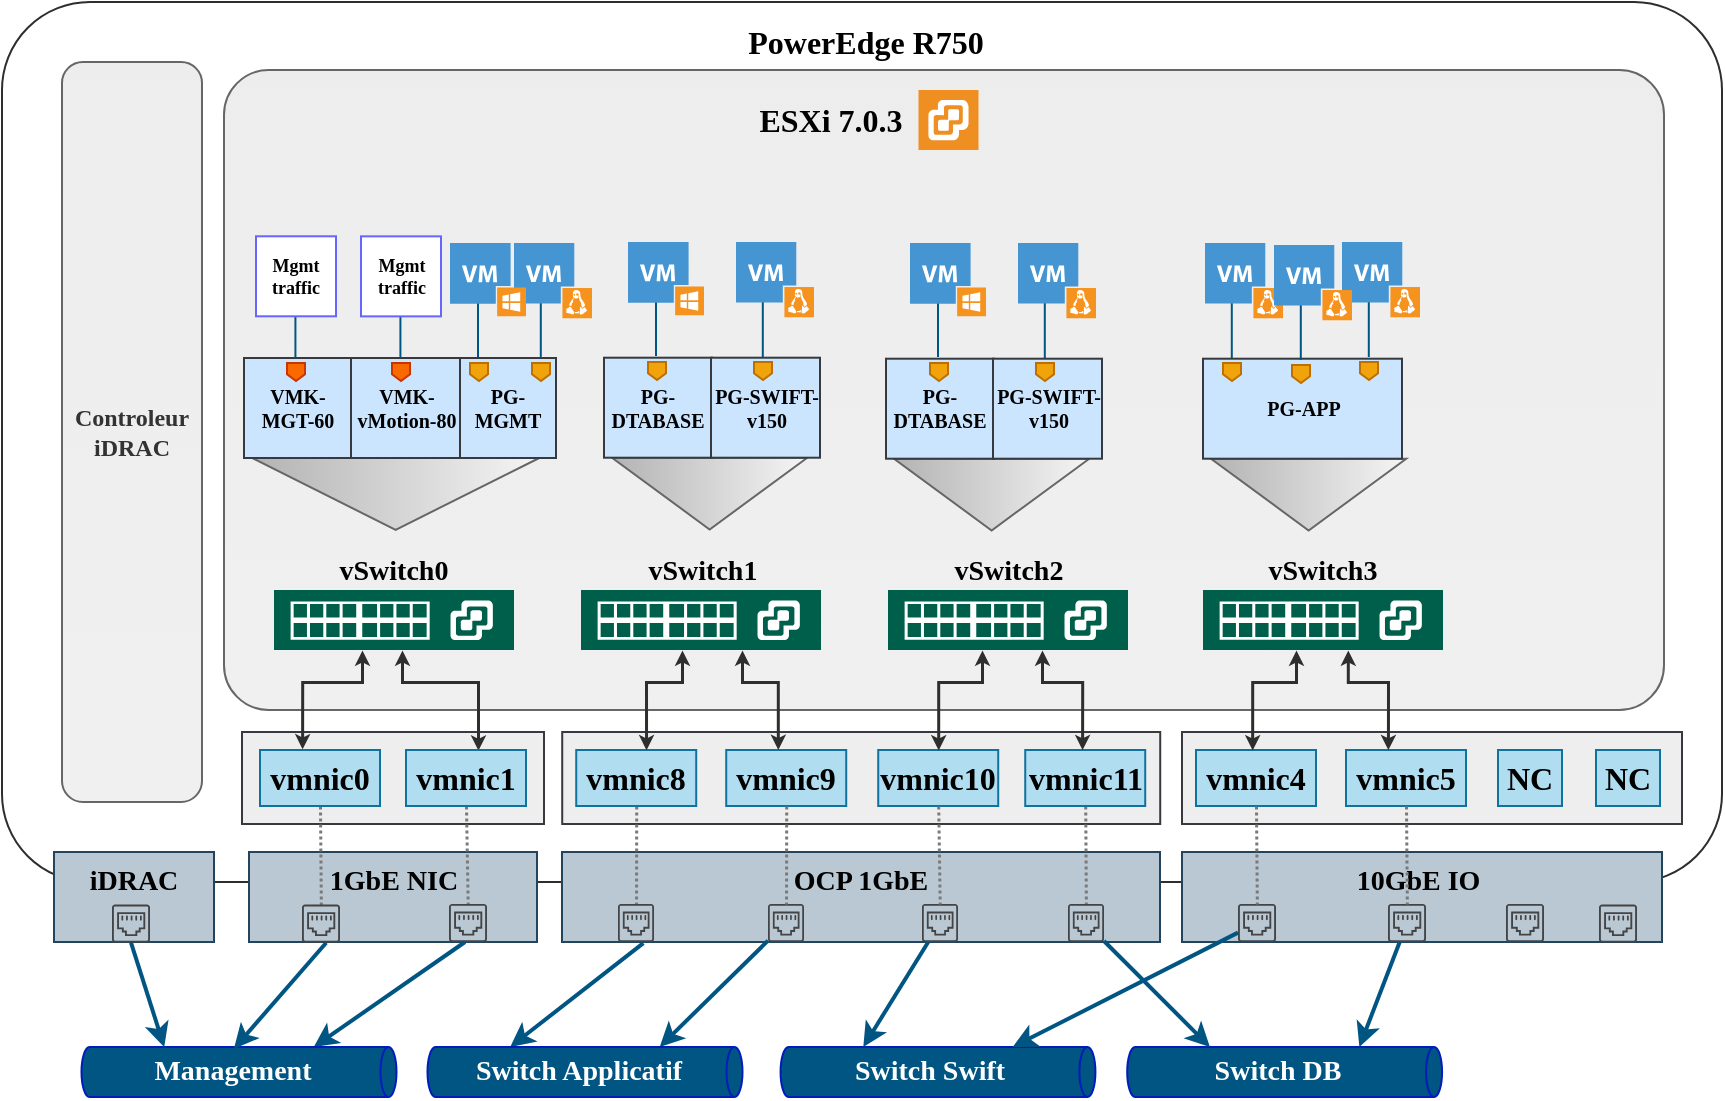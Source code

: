 <mxfile version="18.0.6" type="github">
  <diagram id="ew4m9v6qx_1ohYhq3KpA" name="Page-1">
    <mxGraphModel dx="-1390" dy="161" grid="1" gridSize="10" guides="1" tooltips="1" connect="1" arrows="1" fold="1" page="1" pageScale="1" pageWidth="850" pageHeight="1100" background="none" math="0" shadow="0">
      <root>
        <mxCell id="0" />
        <mxCell id="1" parent="0" />
        <mxCell id="ZHw6MqZWRkAgVdwVHh3N-40" value="" style="rounded=1;whiteSpace=wrap;html=1;strokeColor=#2E2E2E;arcSize=10;" parent="1" vertex="1">
          <mxGeometry x="2060" y="220" width="860" height="440" as="geometry" />
        </mxCell>
        <mxCell id="ZHw6MqZWRkAgVdwVHh3N-41" value="" style="rounded=1;whiteSpace=wrap;html=1;fontStyle=1;fillColor=#EDEDED;strokeColor=#666666;fontColor=#333333;gradientColor=#F0F0F0;arcSize=7;" parent="1" vertex="1">
          <mxGeometry x="2171" y="254" width="720" height="320" as="geometry" />
        </mxCell>
        <mxCell id="ZHw6MqZWRkAgVdwVHh3N-42" value="" style="rounded=0;whiteSpace=wrap;html=1;fillColor=#eeeeee;strokeColor=#36393d;" parent="1" vertex="1">
          <mxGeometry x="2340.11" y="585" width="299" height="46" as="geometry" />
        </mxCell>
        <mxCell id="ZHw6MqZWRkAgVdwVHh3N-44" value="vmnic10" style="rounded=0;whiteSpace=wrap;html=1;fontFamily=Times New Roman;fontSize=16;fontStyle=1;fillColor=#b1ddf0;strokeColor=#10739e;" parent="1" vertex="1">
          <mxGeometry x="2498.11" y="594" width="60" height="28" as="geometry" />
        </mxCell>
        <mxCell id="ZHw6MqZWRkAgVdwVHh3N-45" value="vmnic9" style="rounded=0;whiteSpace=wrap;html=1;fontFamily=Times New Roman;fontSize=16;fontStyle=1;fillColor=#b1ddf0;strokeColor=#10739e;" parent="1" vertex="1">
          <mxGeometry x="2422.11" y="594" width="60" height="28" as="geometry" />
        </mxCell>
        <mxCell id="ZHw6MqZWRkAgVdwVHh3N-46" value="&lt;font size=&quot;1&quot; face=&quot;Times New Roman&quot;&gt;&lt;b style=&quot;font-size: 14px;&quot;&gt;OCP 1GbE&lt;/b&gt;&lt;/font&gt;" style="rounded=0;whiteSpace=wrap;html=1;fillColor=#bac8d3;strokeColor=#23445d;verticalAlign=top;horizontal=1;" parent="1" vertex="1">
          <mxGeometry x="2340" y="645" width="299" height="45" as="geometry" />
        </mxCell>
        <mxCell id="ZHw6MqZWRkAgVdwVHh3N-47" value="&lt;font face=&quot;Times New Roman&quot; style=&quot;font-size: 14px&quot;&gt;&lt;b&gt;Switch DB&lt;/b&gt;&lt;/font&gt;" style="shape=cylinder3;whiteSpace=wrap;html=1;boundedLbl=1;backgroundOutline=1;size=4;rotation=90;horizontal=0;fillColor=#005582;strokeColor=#001DBC;fontColor=#ffffff;" parent="1" vertex="1">
          <mxGeometry x="2688.82" y="676.27" width="25" height="157.43" as="geometry" />
        </mxCell>
        <mxCell id="ZHw6MqZWRkAgVdwVHh3N-49" value="&lt;b&gt;&lt;font face=&quot;Garamond&quot;&gt;PowerEdge R750&lt;/font&gt;&lt;/b&gt;" style="text;html=1;strokeColor=none;fillColor=none;align=center;verticalAlign=middle;whiteSpace=wrap;rounded=0;fontFamily=Times New Roman;fontSize=16;" parent="1" vertex="1">
          <mxGeometry x="2405" y="230" width="173.5" height="20" as="geometry" />
        </mxCell>
        <mxCell id="ZHw6MqZWRkAgVdwVHh3N-50" value="" style="sketch=0;pointerEvents=1;shadow=0;dashed=0;html=1;strokeColor=none;fillColor=#005F4B;labelPosition=center;verticalLabelPosition=bottom;verticalAlign=top;align=center;outlineConnect=0;shape=mxgraph.veeam2.vmware_vswitch;fontFamily=Times New Roman;fontSize=16;aspect=fixed;" parent="1" vertex="1">
          <mxGeometry x="2196" y="514" width="120" height="30" as="geometry" />
        </mxCell>
        <mxCell id="ZHw6MqZWRkAgVdwVHh3N-51" value="" style="triangle;whiteSpace=wrap;html=1;fontFamily=Times New Roman;fontSize=16;fillColor=#f5f5f5;rotation=90;strokeColor=#666666;gradientColor=#b3b3b3;aspect=fixed;" parent="1" vertex="1">
          <mxGeometry x="2238.87" y="394.14" width="35.91" height="143.63" as="geometry" />
        </mxCell>
        <mxCell id="ZHw6MqZWRkAgVdwVHh3N-53" value="&lt;font style=&quot;font-size: 10px;&quot;&gt;VMK-MGT-60&lt;/font&gt;" style="rounded=0;whiteSpace=wrap;html=1;fontFamily=Times New Roman;fontSize=10;fillColor=#cce5ff;strokeColor=#36393d;fontStyle=1" parent="1" vertex="1">
          <mxGeometry x="2181" y="398" width="54" height="50" as="geometry" />
        </mxCell>
        <mxCell id="ZHw6MqZWRkAgVdwVHh3N-55" value="PG-MGMT" style="rounded=0;whiteSpace=wrap;html=1;fontFamily=Times New Roman;fontSize=10;fillColor=#cce5ff;strokeColor=#36393d;fontStyle=1" parent="1" vertex="1">
          <mxGeometry x="2289" y="398" width="48" height="50" as="geometry" />
        </mxCell>
        <mxCell id="ZHw6MqZWRkAgVdwVHh3N-90" value="" style="rounded=0;whiteSpace=wrap;html=1;fillColor=#eeeeee;strokeColor=#36393d;" parent="1" vertex="1">
          <mxGeometry x="2180" y="585" width="151" height="46" as="geometry" />
        </mxCell>
        <mxCell id="ZHw6MqZWRkAgVdwVHh3N-91" value="" style="sketch=0;pointerEvents=1;shadow=0;dashed=0;html=1;strokeColor=none;fillColor=#005F4B;labelPosition=center;verticalLabelPosition=bottom;verticalAlign=top;align=center;outlineConnect=0;shape=mxgraph.veeam2.vmware_vswitch;fontFamily=Times New Roman;fontSize=16;aspect=fixed;" parent="1" vertex="1">
          <mxGeometry x="2349.5" y="514" width="120" height="30" as="geometry" />
        </mxCell>
        <mxCell id="ZHw6MqZWRkAgVdwVHh3N-92" value="" style="sketch=0;pointerEvents=1;shadow=0;dashed=0;html=1;strokeColor=none;fillColor=#005F4B;labelPosition=center;verticalLabelPosition=bottom;verticalAlign=top;align=center;outlineConnect=0;shape=mxgraph.veeam2.vmware_vswitch;fontFamily=Times New Roman;fontSize=16;aspect=fixed;" parent="1" vertex="1">
          <mxGeometry x="2503" y="514" width="120" height="30" as="geometry" />
        </mxCell>
        <mxCell id="ZHw6MqZWRkAgVdwVHh3N-93" value="" style="sketch=0;pointerEvents=1;shadow=0;dashed=0;html=1;strokeColor=none;fillColor=#005F4B;labelPosition=center;verticalLabelPosition=bottom;verticalAlign=top;align=center;outlineConnect=0;shape=mxgraph.veeam2.vmware_vswitch;fontFamily=Times New Roman;fontSize=16;aspect=fixed;" parent="1" vertex="1">
          <mxGeometry x="2660.5" y="514" width="120" height="30" as="geometry" />
        </mxCell>
        <mxCell id="ZHw6MqZWRkAgVdwVHh3N-94" value="&lt;font size=&quot;1&quot; face=&quot;Times New Roman&quot;&gt;&lt;b style=&quot;font-size: 14px;&quot;&gt;1GbE NIC&lt;/b&gt;&lt;/font&gt;" style="rounded=0;whiteSpace=wrap;html=1;fillColor=#bac8d3;strokeColor=#23445d;verticalAlign=top;" parent="1" vertex="1">
          <mxGeometry x="2183.5" y="645" width="144" height="45" as="geometry" />
        </mxCell>
        <mxCell id="8acz1iLHdzNWMhTHphpc-3" style="edgeStyle=none;rounded=0;orthogonalLoop=1;jettySize=auto;html=1;exitX=0.5;exitY=1;exitDx=0;exitDy=0;endArrow=none;endFill=0;strokeColor=#7A7A7A;strokeWidth=1.5;dashed=1;dashPattern=1 1;" parent="1" source="ZHw6MqZWRkAgVdwVHh3N-95" target="ZHw6MqZWRkAgVdwVHh3N-128" edge="1">
          <mxGeometry relative="1" as="geometry" />
        </mxCell>
        <mxCell id="ZHw6MqZWRkAgVdwVHh3N-95" value="vmnic8" style="rounded=0;whiteSpace=wrap;html=1;fontFamily=Times New Roman;fontSize=16;fontStyle=1;fillColor=#b1ddf0;strokeColor=#10739e;" parent="1" vertex="1">
          <mxGeometry x="2347.11" y="594" width="60" height="28" as="geometry" />
        </mxCell>
        <mxCell id="8acz1iLHdzNWMhTHphpc-5" style="edgeStyle=none;rounded=0;orthogonalLoop=1;jettySize=auto;html=1;exitX=0.5;exitY=1;exitDx=0;exitDy=0;endArrow=none;endFill=0;strokeColor=#7A7A7A;strokeWidth=1.5;dashed=1;dashPattern=1 1;" parent="1" source="ZHw6MqZWRkAgVdwVHh3N-96" target="ZHw6MqZWRkAgVdwVHh3N-129" edge="1">
          <mxGeometry relative="1" as="geometry" />
        </mxCell>
        <mxCell id="ZHw6MqZWRkAgVdwVHh3N-96" value="vmnic11" style="rounded=0;whiteSpace=wrap;html=1;fontFamily=Times New Roman;fontSize=16;fontStyle=1;fillColor=#b1ddf0;strokeColor=#10739e;" parent="1" vertex="1">
          <mxGeometry x="2571.61" y="594" width="60" height="28" as="geometry" />
        </mxCell>
        <mxCell id="ZHw6MqZWRkAgVdwVHh3N-97" style="rounded=0;orthogonalLoop=1;jettySize=auto;html=1;fontFamily=Times New Roman;fontSize=9;strokeColor=#2E2E2E;strokeWidth=1.5;startArrow=classic;startFill=1;endSize=3;startSize=3;edgeStyle=orthogonalEdgeStyle;elbow=vertical;exitX=0.351;exitY=-0.021;exitDx=0;exitDy=0;exitPerimeter=0;" parent="1" source="ZHw6MqZWRkAgVdwVHh3N-98" target="ZHw6MqZWRkAgVdwVHh3N-50" edge="1">
          <mxGeometry relative="1" as="geometry">
            <Array as="points">
              <mxPoint x="2210" y="560" />
              <mxPoint x="2240" y="560" />
            </Array>
          </mxGeometry>
        </mxCell>
        <mxCell id="8acz1iLHdzNWMhTHphpc-1" style="rounded=0;orthogonalLoop=1;jettySize=auto;html=1;exitX=0.5;exitY=1;exitDx=0;exitDy=0;endArrow=none;endFill=0;strokeColor=#7A7A7A;strokeWidth=1.5;dashed=1;dashPattern=1 1;" parent="1" source="ZHw6MqZWRkAgVdwVHh3N-98" target="ZHw6MqZWRkAgVdwVHh3N-126" edge="1">
          <mxGeometry relative="1" as="geometry" />
        </mxCell>
        <mxCell id="ZHw6MqZWRkAgVdwVHh3N-98" value="vmnic0" style="rounded=0;whiteSpace=wrap;html=1;fontFamily=Times New Roman;fontSize=16;fontStyle=1;fillColor=#b1ddf0;strokeColor=#10739e;" parent="1" vertex="1">
          <mxGeometry x="2189" y="594" width="60" height="28" as="geometry" />
        </mxCell>
        <mxCell id="ZHw6MqZWRkAgVdwVHh3N-99" style="edgeStyle=orthogonalEdgeStyle;rounded=0;orthogonalLoop=1;jettySize=auto;html=1;fontFamily=Times New Roman;fontSize=9;strokeColor=#2E2E2E;strokeWidth=1.5;startArrow=classic;startFill=1;startSize=3;endSize=3;exitX=0.6;exitY=0.002;exitDx=0;exitDy=0;exitPerimeter=0;" parent="1" source="ZHw6MqZWRkAgVdwVHh3N-100" target="ZHw6MqZWRkAgVdwVHh3N-50" edge="1">
          <mxGeometry relative="1" as="geometry">
            <mxPoint x="2351" y="594" as="sourcePoint" />
            <mxPoint x="2370" y="550" as="targetPoint" />
            <Array as="points">
              <mxPoint x="2298" y="560" />
              <mxPoint x="2260" y="560" />
            </Array>
          </mxGeometry>
        </mxCell>
        <mxCell id="8acz1iLHdzNWMhTHphpc-2" style="edgeStyle=none;rounded=0;orthogonalLoop=1;jettySize=auto;html=1;exitX=0.5;exitY=1;exitDx=0;exitDy=0;endArrow=none;endFill=0;strokeColor=#7A7A7A;dashed=1;dashPattern=1 1;strokeWidth=1.5;" parent="1" source="ZHw6MqZWRkAgVdwVHh3N-100" target="ZHw6MqZWRkAgVdwVHh3N-127" edge="1">
          <mxGeometry relative="1" as="geometry" />
        </mxCell>
        <mxCell id="ZHw6MqZWRkAgVdwVHh3N-100" value="vmnic1" style="rounded=0;whiteSpace=wrap;html=1;fontFamily=Times New Roman;fontSize=16;fontStyle=1;fillColor=#b1ddf0;strokeColor=#10739e;" parent="1" vertex="1">
          <mxGeometry x="2262" y="594" width="60" height="28" as="geometry" />
        </mxCell>
        <mxCell id="ZHw6MqZWRkAgVdwVHh3N-104" value="" style="endArrow=classic;html=1;exitX=0.75;exitY=1;exitDx=0;exitDy=0;strokeColor=#005582;strokeWidth=2;entryX=0;entryY=0;entryDx=0;entryDy=41.375;entryPerimeter=0;" parent="1" source="ZHw6MqZWRkAgVdwVHh3N-94" target="ZHw6MqZWRkAgVdwVHh3N-118" edge="1">
          <mxGeometry width="50" height="50" relative="1" as="geometry">
            <mxPoint x="2254" y="673" as="sourcePoint" />
            <mxPoint x="2300" y="700" as="targetPoint" />
          </mxGeometry>
        </mxCell>
        <mxCell id="ZHw6MqZWRkAgVdwVHh3N-105" value="" style="endArrow=classic;html=1;strokeColor=#005582;strokeWidth=2;entryX=0;entryY=0;entryDx=0;entryDy=41.375;entryPerimeter=0;" parent="1" source="ZHw6MqZWRkAgVdwVHh3N-131" target="ZHw6MqZWRkAgVdwVHh3N-121" edge="1">
          <mxGeometry width="50" height="50" relative="1" as="geometry">
            <mxPoint x="2488.6" y="685.99" as="sourcePoint" />
            <mxPoint x="2560" y="710" as="targetPoint" />
          </mxGeometry>
        </mxCell>
        <mxCell id="ZHw6MqZWRkAgVdwVHh3N-106" value="&lt;font size=&quot;1&quot; face=&quot;Times New Roman&quot;&gt;&lt;b style=&quot;font-size: 14px;&quot;&gt;vSwitch0&lt;/b&gt;&lt;/font&gt;" style="text;html=1;strokeColor=none;fillColor=none;align=center;verticalAlign=middle;whiteSpace=wrap;rounded=0;fontSize=17;" parent="1" vertex="1">
          <mxGeometry x="2226" y="489" width="60" height="30" as="geometry" />
        </mxCell>
        <mxCell id="ZHw6MqZWRkAgVdwVHh3N-107" value="&lt;font size=&quot;1&quot; face=&quot;Times New Roman&quot;&gt;&lt;b style=&quot;font-size: 14px;&quot;&gt;vSwitch1&lt;/b&gt;&lt;/font&gt;" style="text;html=1;strokeColor=none;fillColor=none;align=center;verticalAlign=middle;whiteSpace=wrap;rounded=0;fontSize=17;" parent="1" vertex="1">
          <mxGeometry x="2368" y="489" width="85" height="30" as="geometry" />
        </mxCell>
        <mxCell id="ZHw6MqZWRkAgVdwVHh3N-108" value="&lt;font size=&quot;1&quot; face=&quot;Times New Roman&quot;&gt;&lt;b style=&quot;font-size: 14px;&quot;&gt;vSwitch2&lt;/b&gt;&lt;/font&gt;" style="text;html=1;strokeColor=none;fillColor=none;align=center;verticalAlign=middle;whiteSpace=wrap;rounded=0;fontSize=17;" parent="1" vertex="1">
          <mxGeometry x="2520.5" y="489" width="85" height="30" as="geometry" />
        </mxCell>
        <mxCell id="ZHw6MqZWRkAgVdwVHh3N-109" value="&lt;font size=&quot;1&quot; face=&quot;Times New Roman&quot;&gt;&lt;b style=&quot;font-size: 14px;&quot;&gt;vSwitch3&lt;/b&gt;&lt;/font&gt;" style="text;html=1;strokeColor=none;fillColor=none;align=center;verticalAlign=middle;whiteSpace=wrap;rounded=0;fontSize=17;" parent="1" vertex="1">
          <mxGeometry x="2678" y="489" width="85" height="30" as="geometry" />
        </mxCell>
        <mxCell id="ZHw6MqZWRkAgVdwVHh3N-113" value="" style="group" parent="1" vertex="1" connectable="0">
          <mxGeometry x="2418.25" y="264" width="130" height="30" as="geometry" />
        </mxCell>
        <mxCell id="ZHw6MqZWRkAgVdwVHh3N-114" value="&lt;b&gt;&lt;font face=&quot;Garamond&quot;&gt;ESXi 7.0.3&lt;/font&gt;&lt;/b&gt;" style="text;html=1;strokeColor=none;fillColor=none;align=center;verticalAlign=middle;whiteSpace=wrap;rounded=0;fontFamily=Times New Roman;fontSize=16;" parent="ZHw6MqZWRkAgVdwVHh3N-113" vertex="1">
          <mxGeometry y="5" width="112.5" height="20" as="geometry" />
        </mxCell>
        <mxCell id="ZHw6MqZWRkAgVdwVHh3N-115" value="" style="shadow=0;dashed=0;html=1;strokeColor=none;fillColor=#EF8F21;labelPosition=center;verticalLabelPosition=bottom;verticalAlign=top;align=center;outlineConnect=0;shape=mxgraph.veeam.vsphere;fontFamily=Times New Roman;fontSize=16;" parent="ZHw6MqZWRkAgVdwVHh3N-113" vertex="1">
          <mxGeometry x="100" width="30" height="30" as="geometry" />
        </mxCell>
        <mxCell id="ZHw6MqZWRkAgVdwVHh3N-116" value="&lt;font face=&quot;Times New Roman&quot;&gt;Controleur iDRAC&lt;/font&gt;" style="rounded=1;whiteSpace=wrap;html=1;fontStyle=1;fillColor=#EDEDED;strokeColor=#666666;fontColor=#333333;gradientColor=#F0F0F0;" parent="1" vertex="1">
          <mxGeometry x="2090" y="250" width="70" height="370" as="geometry" />
        </mxCell>
        <mxCell id="ZHw6MqZWRkAgVdwVHh3N-117" value="&lt;font size=&quot;1&quot; face=&quot;Times New Roman&quot;&gt;&lt;b style=&quot;font-size: 14px;&quot;&gt;iDRAC&lt;/b&gt;&lt;/font&gt;" style="rounded=0;whiteSpace=wrap;html=1;fillColor=#bac8d3;strokeColor=#23445d;verticalAlign=top;" parent="1" vertex="1">
          <mxGeometry x="2086" y="645" width="80" height="45" as="geometry" />
        </mxCell>
        <mxCell id="ZHw6MqZWRkAgVdwVHh3N-118" value="&lt;font face=&quot;Times New Roman&quot; style=&quot;font-size: 14px&quot;&gt;&lt;b&gt;Management&lt;/b&gt;&lt;/font&gt;" style="shape=cylinder3;whiteSpace=wrap;html=1;boundedLbl=1;backgroundOutline=1;size=4;rotation=90;horizontal=0;fillColor=#005582;strokeColor=#001DBC;fontColor=#ffffff;" parent="1" vertex="1">
          <mxGeometry x="2166" y="676.27" width="25" height="157.5" as="geometry" />
        </mxCell>
        <mxCell id="ZHw6MqZWRkAgVdwVHh3N-119" value="&lt;font face=&quot;Times New Roman&quot; style=&quot;font-size: 14px&quot;&gt;&lt;b&gt;Switch Swift&lt;br&gt;&lt;/b&gt;&lt;/font&gt;" style="shape=cylinder3;whiteSpace=wrap;html=1;boundedLbl=1;backgroundOutline=1;size=4;rotation=90;horizontal=0;fillColor=#005582;strokeColor=#001DBC;fontColor=#ffffff;" parent="1" vertex="1">
          <mxGeometry x="2515.5" y="676.27" width="25" height="157.43" as="geometry" />
        </mxCell>
        <mxCell id="ZHw6MqZWRkAgVdwVHh3N-120" value="" style="endArrow=classic;html=1;exitX=0.136;exitY=1.013;exitDx=0;exitDy=0;strokeColor=#005582;strokeWidth=2;exitPerimeter=0;entryX=0;entryY=0;entryDx=0;entryDy=116.125;entryPerimeter=0;" parent="1" source="ZHw6MqZWRkAgVdwVHh3N-46" target="ZHw6MqZWRkAgVdwVHh3N-121" edge="1">
          <mxGeometry width="50" height="50" relative="1" as="geometry">
            <mxPoint x="2483.82" y="675.0" as="sourcePoint" />
            <mxPoint x="2482.677" y="713.845" as="targetPoint" />
          </mxGeometry>
        </mxCell>
        <mxCell id="ZHw6MqZWRkAgVdwVHh3N-121" value="&lt;font face=&quot;Times New Roman&quot; style=&quot;font-size: 14px&quot;&gt;&lt;b&gt;Switch Applicatif&lt;br&gt;&lt;/b&gt;&lt;/font&gt;" style="shape=cylinder3;whiteSpace=wrap;html=1;boundedLbl=1;backgroundOutline=1;size=4;rotation=90;horizontal=0;fillColor=#005582;strokeColor=#001DBC;fontColor=#ffffff;" parent="1" vertex="1">
          <mxGeometry x="2339" y="676.2" width="25" height="157.5" as="geometry" />
        </mxCell>
        <mxCell id="ZHw6MqZWRkAgVdwVHh3N-122" value="" style="endArrow=classic;html=1;exitX=0.268;exitY=1.008;exitDx=0;exitDy=0;strokeColor=#005582;strokeWidth=2;entryX=0.033;entryY=0.516;entryDx=0;entryDy=0;entryPerimeter=0;exitPerimeter=0;" parent="1" source="ZHw6MqZWRkAgVdwVHh3N-94" target="ZHw6MqZWRkAgVdwVHh3N-118" edge="1">
          <mxGeometry width="50" height="50" relative="1" as="geometry">
            <mxPoint x="2262" y="685" as="sourcePoint" />
            <mxPoint x="2266.5" y="723.45" as="targetPoint" />
          </mxGeometry>
        </mxCell>
        <mxCell id="ZHw6MqZWRkAgVdwVHh3N-123" value="" style="endArrow=classic;html=1;exitX=0.5;exitY=1;exitDx=0;exitDy=0;strokeColor=#005582;strokeWidth=2;entryX=0;entryY=0;entryDx=0;entryDy=116.125;entryPerimeter=0;startArrow=none;" parent="1" source="ZHw6MqZWRkAgVdwVHh3N-125" target="ZHw6MqZWRkAgVdwVHh3N-118" edge="1">
          <mxGeometry width="50" height="50" relative="1" as="geometry">
            <mxPoint x="2256.7" y="685.24" as="sourcePoint" />
            <mxPoint x="2182.722" y="723.72" as="targetPoint" />
          </mxGeometry>
        </mxCell>
        <mxCell id="ZHw6MqZWRkAgVdwVHh3N-124" value="" style="endArrow=classic;html=1;strokeColor=#005582;strokeWidth=2;entryX=0;entryY=0;entryDx=0;entryDy=116.073;entryPerimeter=0;" parent="1" source="ZHw6MqZWRkAgVdwVHh3N-130" target="ZHw6MqZWRkAgVdwVHh3N-119" edge="1">
          <mxGeometry width="50" height="50" relative="1" as="geometry">
            <mxPoint x="2581.6" y="685.75" as="sourcePoint" />
            <mxPoint x="2575.358" y="723.485" as="targetPoint" />
          </mxGeometry>
        </mxCell>
        <mxCell id="ZHw6MqZWRkAgVdwVHh3N-125" value="" style="sketch=0;pointerEvents=1;shadow=0;dashed=0;html=1;strokeColor=none;fillColor=#434445;aspect=fixed;labelPosition=center;verticalLabelPosition=bottom;verticalAlign=top;align=center;outlineConnect=0;shape=mxgraph.vvd.ethernet_port;fontFamily=Times New Roman;fontSize=14;strokeWidth=4;" parent="1" vertex="1">
          <mxGeometry x="2115" y="671.27" width="19" height="19" as="geometry" />
        </mxCell>
        <mxCell id="ZHw6MqZWRkAgVdwVHh3N-126" value="" style="sketch=0;pointerEvents=1;shadow=0;dashed=0;html=1;strokeColor=none;fillColor=#434445;aspect=fixed;labelPosition=center;verticalLabelPosition=bottom;verticalAlign=top;align=center;outlineConnect=0;shape=mxgraph.vvd.ethernet_port;fontFamily=Times New Roman;fontSize=14;strokeWidth=4;" parent="1" vertex="1">
          <mxGeometry x="2210" y="671.27" width="19" height="19" as="geometry" />
        </mxCell>
        <mxCell id="ZHw6MqZWRkAgVdwVHh3N-127" value="" style="sketch=0;pointerEvents=1;shadow=0;dashed=0;html=1;strokeColor=none;fillColor=#434445;aspect=fixed;labelPosition=center;verticalLabelPosition=bottom;verticalAlign=top;align=center;outlineConnect=0;shape=mxgraph.vvd.ethernet_port;fontFamily=Times New Roman;fontSize=14;strokeWidth=4;" parent="1" vertex="1">
          <mxGeometry x="2283.5" y="671" width="19" height="19" as="geometry" />
        </mxCell>
        <mxCell id="ZHw6MqZWRkAgVdwVHh3N-128" value="" style="sketch=0;pointerEvents=1;shadow=0;dashed=0;html=1;strokeColor=none;fillColor=#434445;aspect=fixed;labelPosition=center;verticalLabelPosition=bottom;verticalAlign=top;align=center;outlineConnect=0;shape=mxgraph.vvd.ethernet_port;fontFamily=Times New Roman;fontSize=14;strokeWidth=4;" parent="1" vertex="1">
          <mxGeometry x="2368" y="671" width="18" height="19" as="geometry" />
        </mxCell>
        <mxCell id="ZHw6MqZWRkAgVdwVHh3N-129" value="" style="sketch=0;pointerEvents=1;shadow=0;dashed=0;html=1;strokeColor=none;fillColor=#434445;aspect=fixed;labelPosition=center;verticalLabelPosition=bottom;verticalAlign=top;align=center;outlineConnect=0;shape=mxgraph.vvd.ethernet_port;fontFamily=Times New Roman;fontSize=14;strokeWidth=4;" parent="1" vertex="1">
          <mxGeometry x="2593" y="671" width="18" height="19" as="geometry" />
        </mxCell>
        <mxCell id="ZHw6MqZWRkAgVdwVHh3N-130" value="" style="sketch=0;pointerEvents=1;shadow=0;dashed=0;html=1;strokeColor=none;fillColor=#434445;aspect=fixed;labelPosition=center;verticalLabelPosition=bottom;verticalAlign=top;align=center;outlineConnect=0;shape=mxgraph.vvd.ethernet_port;fontFamily=Times New Roman;fontSize=14;strokeWidth=4;" parent="1" vertex="1">
          <mxGeometry x="2520" y="671" width="18" height="19" as="geometry" />
        </mxCell>
        <mxCell id="ZHw6MqZWRkAgVdwVHh3N-131" value="" style="sketch=0;pointerEvents=1;shadow=0;dashed=0;html=1;strokeColor=none;fillColor=#434445;aspect=fixed;labelPosition=center;verticalLabelPosition=bottom;verticalAlign=top;align=center;outlineConnect=0;shape=mxgraph.vvd.ethernet_port;fontFamily=Times New Roman;fontSize=14;strokeWidth=4;" parent="1" vertex="1">
          <mxGeometry x="2443" y="671" width="18" height="19" as="geometry" />
        </mxCell>
        <mxCell id="ZHw6MqZWRkAgVdwVHh3N-132" style="edgeStyle=orthogonalEdgeStyle;rounded=0;orthogonalLoop=1;jettySize=auto;html=1;fontFamily=Times New Roman;fontSize=9;strokeColor=#2E2E2E;strokeWidth=1.5;startArrow=classic;startFill=1;endSize=3;startSize=3;exitX=0.474;exitY=-0.007;exitDx=0;exitDy=0;exitPerimeter=0;" parent="1" edge="1" target="ZHw6MqZWRkAgVdwVHh3N-92" source="ZHw6MqZWRkAgVdwVHh3N-96">
          <mxGeometry relative="1" as="geometry">
            <mxPoint x="2648" y="544" as="targetPoint" />
            <mxPoint x="2635" y="594" as="sourcePoint" />
            <Array as="points">
              <mxPoint x="2600" y="560" />
              <mxPoint x="2580" y="560" />
            </Array>
          </mxGeometry>
        </mxCell>
        <mxCell id="8acz1iLHdzNWMhTHphpc-4" style="edgeStyle=none;rounded=0;orthogonalLoop=1;jettySize=auto;html=1;exitX=0.5;exitY=1;exitDx=0;exitDy=0;endArrow=none;endFill=0;strokeColor=#7A7A7A;dashed=1;dashPattern=1 1;strokeWidth=1.5;" parent="1" source="ZHw6MqZWRkAgVdwVHh3N-45" target="ZHw6MqZWRkAgVdwVHh3N-131" edge="1">
          <mxGeometry relative="1" as="geometry" />
        </mxCell>
        <mxCell id="8acz1iLHdzNWMhTHphpc-6" style="edgeStyle=none;rounded=0;orthogonalLoop=1;jettySize=auto;html=1;exitX=0.5;exitY=1;exitDx=0;exitDy=0;endArrow=none;endFill=0;strokeColor=#7A7A7A;strokeWidth=1.5;dashed=1;dashPattern=1 1;" parent="1" source="ZHw6MqZWRkAgVdwVHh3N-44" target="ZHw6MqZWRkAgVdwVHh3N-130" edge="1">
          <mxGeometry relative="1" as="geometry" />
        </mxCell>
        <mxCell id="8acz1iLHdzNWMhTHphpc-8" value="VMK-vMotion-80" style="rounded=0;whiteSpace=wrap;html=1;fontFamily=Times New Roman;fontSize=10;fillColor=#cce5ff;strokeColor=#36393d;fontStyle=1;" parent="1" vertex="1">
          <mxGeometry x="2234.5" y="398" width="54.5" height="50" as="geometry" />
        </mxCell>
        <mxCell id="3TWXdPcE_ohBK5gFGmsC-1" value="" style="rounded=0;whiteSpace=wrap;html=1;fillColor=#eeeeee;strokeColor=#36393d;" vertex="1" parent="1">
          <mxGeometry x="2650" y="585" width="250" height="46" as="geometry" />
        </mxCell>
        <mxCell id="3TWXdPcE_ohBK5gFGmsC-2" value="NC" style="rounded=0;whiteSpace=wrap;html=1;fontFamily=Times New Roman;fontSize=16;fontStyle=1;fillColor=#b1ddf0;strokeColor=#10739e;" vertex="1" parent="1">
          <mxGeometry x="2808" y="594" width="32" height="28" as="geometry" />
        </mxCell>
        <mxCell id="3TWXdPcE_ohBK5gFGmsC-3" value="vmnic5" style="rounded=0;whiteSpace=wrap;html=1;fontFamily=Times New Roman;fontSize=16;fontStyle=1;fillColor=#b1ddf0;strokeColor=#10739e;" vertex="1" parent="1">
          <mxGeometry x="2732" y="594" width="60" height="28" as="geometry" />
        </mxCell>
        <mxCell id="3TWXdPcE_ohBK5gFGmsC-4" value="vmnic4" style="rounded=0;whiteSpace=wrap;html=1;fontFamily=Times New Roman;fontSize=16;fontStyle=1;fillColor=#b1ddf0;strokeColor=#10739e;" vertex="1" parent="1">
          <mxGeometry x="2657" y="594" width="60" height="28" as="geometry" />
        </mxCell>
        <mxCell id="3TWXdPcE_ohBK5gFGmsC-6" value="NC" style="rounded=0;whiteSpace=wrap;html=1;fontFamily=Times New Roman;fontSize=16;fontStyle=1;fillColor=#b1ddf0;strokeColor=#10739e;" vertex="1" parent="1">
          <mxGeometry x="2857" y="594" width="32" height="28" as="geometry" />
        </mxCell>
        <mxCell id="3TWXdPcE_ohBK5gFGmsC-7" value="&lt;font face=&quot;Times New Roman&quot;&gt;&lt;span style=&quot;font-size: 14px;&quot;&gt;&lt;b&gt;10GbE IO&amp;nbsp;&lt;/b&gt;&lt;/span&gt;&lt;/font&gt;" style="rounded=0;whiteSpace=wrap;html=1;fillColor=#bac8d3;strokeColor=#23445d;verticalAlign=top;horizontal=1;" vertex="1" parent="1">
          <mxGeometry x="2650" y="645" width="240" height="45" as="geometry" />
        </mxCell>
        <mxCell id="3TWXdPcE_ohBK5gFGmsC-8" value="" style="sketch=0;pointerEvents=1;shadow=0;dashed=0;html=1;strokeColor=none;fillColor=#434445;aspect=fixed;labelPosition=center;verticalLabelPosition=bottom;verticalAlign=top;align=center;outlineConnect=0;shape=mxgraph.vvd.ethernet_port;fontFamily=Times New Roman;fontSize=14;strokeWidth=4;" vertex="1" parent="1">
          <mxGeometry x="2678" y="671" width="19" height="19" as="geometry" />
        </mxCell>
        <mxCell id="3TWXdPcE_ohBK5gFGmsC-9" value="" style="sketch=0;pointerEvents=1;shadow=0;dashed=0;html=1;strokeColor=none;fillColor=#434445;aspect=fixed;labelPosition=center;verticalLabelPosition=bottom;verticalAlign=top;align=center;outlineConnect=0;shape=mxgraph.vvd.ethernet_port;fontFamily=Times New Roman;fontSize=14;strokeWidth=4;" vertex="1" parent="1">
          <mxGeometry x="2858.5" y="671.27" width="19" height="19" as="geometry" />
        </mxCell>
        <mxCell id="3TWXdPcE_ohBK5gFGmsC-10" value="" style="sketch=0;pointerEvents=1;shadow=0;dashed=0;html=1;strokeColor=none;fillColor=#434445;aspect=fixed;labelPosition=center;verticalLabelPosition=bottom;verticalAlign=top;align=center;outlineConnect=0;shape=mxgraph.vvd.ethernet_port;fontFamily=Times New Roman;fontSize=14;strokeWidth=4;" vertex="1" parent="1">
          <mxGeometry x="2812" y="671" width="19" height="19" as="geometry" />
        </mxCell>
        <mxCell id="3TWXdPcE_ohBK5gFGmsC-11" value="" style="sketch=0;pointerEvents=1;shadow=0;dashed=0;html=1;strokeColor=none;fillColor=#434445;aspect=fixed;labelPosition=center;verticalLabelPosition=bottom;verticalAlign=top;align=center;outlineConnect=0;shape=mxgraph.vvd.ethernet_port;fontFamily=Times New Roman;fontSize=14;strokeWidth=4;" vertex="1" parent="1">
          <mxGeometry x="2753" y="671" width="19" height="19" as="geometry" />
        </mxCell>
        <mxCell id="3TWXdPcE_ohBK5gFGmsC-12" style="edgeStyle=orthogonalEdgeStyle;rounded=0;orthogonalLoop=1;jettySize=auto;html=1;fontFamily=Times New Roman;fontSize=9;strokeColor=#2E2E2E;strokeWidth=1.5;startArrow=classic;startFill=1;startSize=3;endSize=3;exitX=0.582;exitY=-0.003;exitDx=0;exitDy=0;exitPerimeter=0;" edge="1" parent="1" source="ZHw6MqZWRkAgVdwVHh3N-95" target="ZHw6MqZWRkAgVdwVHh3N-91">
          <mxGeometry relative="1" as="geometry">
            <mxPoint x="2382" y="593.996" as="sourcePoint" />
            <mxPoint x="2344" y="543.94" as="targetPoint" />
            <Array as="points">
              <mxPoint x="2382" y="560" />
              <mxPoint x="2400" y="560" />
            </Array>
          </mxGeometry>
        </mxCell>
        <mxCell id="3TWXdPcE_ohBK5gFGmsC-13" style="edgeStyle=orthogonalEdgeStyle;rounded=0;orthogonalLoop=1;jettySize=auto;html=1;fontFamily=Times New Roman;fontSize=9;strokeColor=#2E2E2E;strokeWidth=1.5;startArrow=classic;startFill=1;startSize=3;endSize=3;exitX=0.43;exitY=-0.011;exitDx=0;exitDy=0;exitPerimeter=0;" edge="1" parent="1" source="ZHw6MqZWRkAgVdwVHh3N-45" target="ZHw6MqZWRkAgVdwVHh3N-91">
          <mxGeometry relative="1" as="geometry">
            <mxPoint x="2448" y="593.996" as="sourcePoint" />
            <mxPoint x="2410" y="543.94" as="targetPoint" />
            <Array as="points">
              <mxPoint x="2448" y="560" />
              <mxPoint x="2430" y="560" />
            </Array>
          </mxGeometry>
        </mxCell>
        <mxCell id="3TWXdPcE_ohBK5gFGmsC-14" value="" style="endArrow=classic;html=1;strokeColor=#005582;strokeWidth=2;entryX=0;entryY=0;entryDx=0;entryDy=116.073;entryPerimeter=0;" edge="1" parent="1" source="ZHw6MqZWRkAgVdwVHh3N-129" target="ZHw6MqZWRkAgVdwVHh3N-47">
          <mxGeometry width="50" height="50" relative="1" as="geometry">
            <mxPoint x="2533.968" y="700.0" as="sourcePoint" />
            <mxPoint x="2500.642" y="752.485" as="targetPoint" />
          </mxGeometry>
        </mxCell>
        <mxCell id="3TWXdPcE_ohBK5gFGmsC-15" value="" style="endArrow=classic;html=1;strokeColor=#005582;strokeWidth=2;entryX=0;entryY=0;entryDx=0;entryDy=41.358;entryPerimeter=0;" edge="1" parent="1" source="3TWXdPcE_ohBK5gFGmsC-8" target="ZHw6MqZWRkAgVdwVHh3N-119">
          <mxGeometry width="50" height="50" relative="1" as="geometry">
            <mxPoint x="2622" y="699.651" as="sourcePoint" />
            <mxPoint x="2673.962" y="752.485" as="targetPoint" />
          </mxGeometry>
        </mxCell>
        <mxCell id="3TWXdPcE_ohBK5gFGmsC-16" value="" style="endArrow=classic;html=1;strokeColor=#005582;strokeWidth=2;entryX=0;entryY=0;entryDx=0;entryDy=41.358;entryPerimeter=0;" edge="1" parent="1" source="3TWXdPcE_ohBK5gFGmsC-11" target="ZHw6MqZWRkAgVdwVHh3N-47">
          <mxGeometry width="50" height="50" relative="1" as="geometry">
            <mxPoint x="2690" y="695.243" as="sourcePoint" />
            <mxPoint x="2575.358" y="752.485" as="targetPoint" />
          </mxGeometry>
        </mxCell>
        <mxCell id="3TWXdPcE_ohBK5gFGmsC-17" style="edgeStyle=none;rounded=0;orthogonalLoop=1;jettySize=auto;html=1;exitX=0.5;exitY=1;exitDx=0;exitDy=0;endArrow=none;endFill=0;strokeColor=#7A7A7A;strokeWidth=1.5;dashed=1;dashPattern=1 1;" edge="1" parent="1" source="3TWXdPcE_ohBK5gFGmsC-4" target="3TWXdPcE_ohBK5gFGmsC-8">
          <mxGeometry relative="1" as="geometry">
            <mxPoint x="2611.61" y="632" as="sourcePoint" />
            <mxPoint x="2612.774" y="681.0" as="targetPoint" />
          </mxGeometry>
        </mxCell>
        <mxCell id="3TWXdPcE_ohBK5gFGmsC-18" style="edgeStyle=none;rounded=0;orthogonalLoop=1;jettySize=auto;html=1;exitX=0.5;exitY=1;exitDx=0;exitDy=0;endArrow=none;endFill=0;strokeColor=#7A7A7A;strokeWidth=1.5;dashed=1;dashPattern=1 1;" edge="1" parent="1" target="3TWXdPcE_ohBK5gFGmsC-11">
          <mxGeometry relative="1" as="geometry">
            <mxPoint x="2762" y="622" as="sourcePoint" />
            <mxPoint x="2763.256" y="671.0" as="targetPoint" />
          </mxGeometry>
        </mxCell>
        <mxCell id="3TWXdPcE_ohBK5gFGmsC-19" style="edgeStyle=orthogonalEdgeStyle;rounded=0;orthogonalLoop=1;jettySize=auto;html=1;fontFamily=Times New Roman;fontSize=9;strokeColor=#2E2E2E;strokeWidth=1.5;startArrow=classic;startFill=1;endSize=3;startSize=3;" edge="1" parent="1" source="ZHw6MqZWRkAgVdwVHh3N-44" target="ZHw6MqZWRkAgVdwVHh3N-92">
          <mxGeometry relative="1" as="geometry">
            <mxPoint x="2658" y="554" as="targetPoint" />
            <mxPoint x="2645" y="604" as="sourcePoint" />
            <Array as="points">
              <mxPoint x="2528" y="560" />
              <mxPoint x="2550" y="560" />
            </Array>
          </mxGeometry>
        </mxCell>
        <mxCell id="3TWXdPcE_ohBK5gFGmsC-20" style="edgeStyle=orthogonalEdgeStyle;rounded=0;orthogonalLoop=1;jettySize=auto;html=1;fontFamily=Times New Roman;fontSize=9;strokeColor=#2E2E2E;strokeWidth=1.5;startArrow=classic;startFill=1;endSize=3;startSize=3;exitX=0.474;exitY=-0.007;exitDx=0;exitDy=0;exitPerimeter=0;" edge="1" parent="1">
          <mxGeometry relative="1" as="geometry">
            <mxPoint x="2732.91" y="544" as="targetPoint" />
            <mxPoint x="2752.96" y="593.804" as="sourcePoint" />
            <Array as="points">
              <mxPoint x="2752.91" y="560" />
              <mxPoint x="2732.91" y="560" />
            </Array>
          </mxGeometry>
        </mxCell>
        <mxCell id="3TWXdPcE_ohBK5gFGmsC-21" style="edgeStyle=orthogonalEdgeStyle;rounded=0;orthogonalLoop=1;jettySize=auto;html=1;fontFamily=Times New Roman;fontSize=9;strokeColor=#2E2E2E;strokeWidth=1.5;startArrow=classic;startFill=1;endSize=3;startSize=3;" edge="1" parent="1">
          <mxGeometry relative="1" as="geometry">
            <mxPoint x="2707" y="544" as="targetPoint" />
            <mxPoint x="2685.087" y="594" as="sourcePoint" />
            <Array as="points">
              <mxPoint x="2685" y="560" />
              <mxPoint x="2707" y="560" />
            </Array>
          </mxGeometry>
        </mxCell>
        <mxCell id="3TWXdPcE_ohBK5gFGmsC-25" value="" style="group" vertex="1" connectable="0" parent="1">
          <mxGeometry x="2187" y="337.15" width="40" height="72.32" as="geometry" />
        </mxCell>
        <mxCell id="3TWXdPcE_ohBK5gFGmsC-22" value="" style="shape=offPageConnector;whiteSpace=wrap;html=1;fontFamily=Times New Roman;fontSize=16;fillColor=#fa6800;aspect=fixed;strokeColor=#C73500;fontColor=#000000;" vertex="1" parent="3TWXdPcE_ohBK5gFGmsC-25">
          <mxGeometry x="15.5" y="63.32" width="9" height="9" as="geometry" />
        </mxCell>
        <mxCell id="3TWXdPcE_ohBK5gFGmsC-23" value="" style="endArrow=none;html=1;fontFamily=Times New Roman;fontSize=11;strokeColor=#005582;" edge="1" parent="3TWXdPcE_ohBK5gFGmsC-25">
          <mxGeometry width="50" height="50" relative="1" as="geometry">
            <mxPoint x="19.71" y="60.82" as="sourcePoint" />
            <mxPoint x="19.71" y="15.82" as="targetPoint" />
          </mxGeometry>
        </mxCell>
        <mxCell id="3TWXdPcE_ohBK5gFGmsC-24" value="Mgmt traffic" style="whiteSpace=wrap;html=1;aspect=fixed;fontFamily=Times New Roman;fontSize=9;fontStyle=1;strokeColor=#6666FF;" vertex="1" parent="3TWXdPcE_ohBK5gFGmsC-25">
          <mxGeometry width="40" height="40" as="geometry" />
        </mxCell>
        <mxCell id="3TWXdPcE_ohBK5gFGmsC-26" value="" style="group" vertex="1" connectable="0" parent="1">
          <mxGeometry x="2239.5" y="337.18" width="40" height="72.32" as="geometry" />
        </mxCell>
        <mxCell id="8acz1iLHdzNWMhTHphpc-9" value="" style="shape=offPageConnector;whiteSpace=wrap;html=1;fontFamily=Times New Roman;fontSize=16;fillColor=#fa6800;aspect=fixed;strokeColor=#C73500;fontColor=#000000;" parent="3TWXdPcE_ohBK5gFGmsC-26" vertex="1">
          <mxGeometry x="15.5" y="63.32" width="9" height="9" as="geometry" />
        </mxCell>
        <mxCell id="8acz1iLHdzNWMhTHphpc-10" value="" style="endArrow=none;html=1;fontFamily=Times New Roman;fontSize=11;strokeColor=#005582;" parent="3TWXdPcE_ohBK5gFGmsC-26" edge="1">
          <mxGeometry width="50" height="50" relative="1" as="geometry">
            <mxPoint x="19.71" y="60.82" as="sourcePoint" />
            <mxPoint x="19.71" y="15.82" as="targetPoint" />
          </mxGeometry>
        </mxCell>
        <mxCell id="8acz1iLHdzNWMhTHphpc-11" value="Mgmt traffic" style="whiteSpace=wrap;html=1;aspect=fixed;fontFamily=Times New Roman;fontSize=9;fontStyle=1;strokeColor=#6666FF;" parent="3TWXdPcE_ohBK5gFGmsC-26" vertex="1">
          <mxGeometry width="40" height="40" as="geometry" />
        </mxCell>
        <mxCell id="3TWXdPcE_ohBK5gFGmsC-28" value="" style="group" vertex="1" connectable="0" parent="1">
          <mxGeometry x="2316" y="340.5" width="39" height="69" as="geometry" />
        </mxCell>
        <mxCell id="ZHw6MqZWRkAgVdwVHh3N-70" value="" style="shape=offPageConnector;whiteSpace=wrap;html=1;fontFamily=Times New Roman;fontSize=16;fillColor=#f0a30a;aspect=fixed;strokeColor=#BD7000;fontColor=#000000;" parent="3TWXdPcE_ohBK5gFGmsC-28" vertex="1">
          <mxGeometry x="9" y="60" width="9" height="9" as="geometry" />
        </mxCell>
        <mxCell id="ZHw6MqZWRkAgVdwVHh3N-72" value="" style="endArrow=none;html=1;fontFamily=Times New Roman;fontSize=11;strokeColor=#005582;" parent="3TWXdPcE_ohBK5gFGmsC-28" edge="1">
          <mxGeometry width="50" height="50" relative="1" as="geometry">
            <mxPoint x="13.4" y="57.5" as="sourcePoint" />
            <mxPoint x="13.4" y="12.5" as="targetPoint" />
          </mxGeometry>
        </mxCell>
        <mxCell id="ZHw6MqZWRkAgVdwVHh3N-84" value="" style="shadow=0;dashed=0;html=1;strokeColor=none;fillColor=#4495D1;labelPosition=center;verticalLabelPosition=bottom;verticalAlign=top;align=center;outlineConnect=0;shape=mxgraph.veeam.vm_linux;fontFamily=Times New Roman;fontSize=16;aspect=fixed;" parent="3TWXdPcE_ohBK5gFGmsC-28" vertex="1">
          <mxGeometry width="39" height="37.64" as="geometry" />
        </mxCell>
        <mxCell id="3TWXdPcE_ohBK5gFGmsC-27" value="" style="group" vertex="1" connectable="0" parent="1">
          <mxGeometry x="2284" y="340.5" width="38" height="69" as="geometry" />
        </mxCell>
        <mxCell id="ZHw6MqZWRkAgVdwVHh3N-69" value="" style="shape=offPageConnector;whiteSpace=wrap;html=1;fontFamily=Times New Roman;fontSize=16;fillColor=#f0a30a;aspect=fixed;strokeColor=#BD7000;fontColor=#000000;" parent="3TWXdPcE_ohBK5gFGmsC-27" vertex="1">
          <mxGeometry x="10" y="60" width="9" height="9" as="geometry" />
        </mxCell>
        <mxCell id="ZHw6MqZWRkAgVdwVHh3N-71" value="" style="endArrow=none;html=1;fontFamily=Times New Roman;fontSize=11;strokeColor=#005582;" parent="3TWXdPcE_ohBK5gFGmsC-27" edge="1">
          <mxGeometry width="50" height="50" relative="1" as="geometry">
            <mxPoint x="14" y="57" as="sourcePoint" />
            <mxPoint x="14" y="12" as="targetPoint" />
          </mxGeometry>
        </mxCell>
        <mxCell id="ZHw6MqZWRkAgVdwVHh3N-85" value="" style="shadow=0;dashed=0;html=1;strokeColor=none;fillColor=#4495D1;labelPosition=center;verticalLabelPosition=bottom;verticalAlign=top;align=center;outlineConnect=0;shape=mxgraph.veeam.vm_windows;fontFamily=Times New Roman;fontSize=16;aspect=fixed;" parent="3TWXdPcE_ohBK5gFGmsC-27" vertex="1">
          <mxGeometry width="38" height="36.68" as="geometry" />
        </mxCell>
        <mxCell id="3TWXdPcE_ohBK5gFGmsC-29" value="" style="triangle;whiteSpace=wrap;html=1;fontFamily=Times New Roman;fontSize=16;fillColor=#f5f5f5;rotation=90;strokeColor=#666666;gradientColor=#b3b3b3;" vertex="1" parent="1">
          <mxGeometry x="2395.86" y="416.99" width="35.91" height="97.62" as="geometry" />
        </mxCell>
        <mxCell id="3TWXdPcE_ohBK5gFGmsC-30" value="&lt;font style=&quot;font-size: 10px;&quot;&gt;PG-DTABASE&lt;/font&gt;" style="rounded=0;whiteSpace=wrap;html=1;fontFamily=Times New Roman;fontSize=10;fillColor=#cce5ff;strokeColor=#36393d;fontStyle=1" vertex="1" parent="1">
          <mxGeometry x="2361" y="397.85" width="54" height="50" as="geometry" />
        </mxCell>
        <mxCell id="3TWXdPcE_ohBK5gFGmsC-31" value="PG-SWIFT-v150" style="rounded=0;whiteSpace=wrap;html=1;fontFamily=Times New Roman;fontSize=10;fillColor=#cce5ff;strokeColor=#36393d;fontStyle=1;" vertex="1" parent="1">
          <mxGeometry x="2414.5" y="397.85" width="54.5" height="50" as="geometry" />
        </mxCell>
        <mxCell id="3TWXdPcE_ohBK5gFGmsC-40" value="" style="group" vertex="1" connectable="0" parent="1">
          <mxGeometry x="2373" y="340" width="38" height="69" as="geometry" />
        </mxCell>
        <mxCell id="3TWXdPcE_ohBK5gFGmsC-41" value="" style="shape=offPageConnector;whiteSpace=wrap;html=1;fontFamily=Times New Roman;fontSize=16;fillColor=#f0a30a;aspect=fixed;strokeColor=#BD7000;fontColor=#000000;" vertex="1" parent="3TWXdPcE_ohBK5gFGmsC-40">
          <mxGeometry x="10" y="60" width="9" height="9" as="geometry" />
        </mxCell>
        <mxCell id="3TWXdPcE_ohBK5gFGmsC-42" value="" style="endArrow=none;html=1;fontFamily=Times New Roman;fontSize=11;strokeColor=#005582;" edge="1" parent="3TWXdPcE_ohBK5gFGmsC-40">
          <mxGeometry width="50" height="50" relative="1" as="geometry">
            <mxPoint x="14" y="57" as="sourcePoint" />
            <mxPoint x="14" y="12" as="targetPoint" />
          </mxGeometry>
        </mxCell>
        <mxCell id="3TWXdPcE_ohBK5gFGmsC-43" value="" style="shadow=0;dashed=0;html=1;strokeColor=none;fillColor=#4495D1;labelPosition=center;verticalLabelPosition=bottom;verticalAlign=top;align=center;outlineConnect=0;shape=mxgraph.veeam.vm_windows;fontFamily=Times New Roman;fontSize=16;aspect=fixed;" vertex="1" parent="3TWXdPcE_ohBK5gFGmsC-40">
          <mxGeometry width="38" height="36.68" as="geometry" />
        </mxCell>
        <mxCell id="3TWXdPcE_ohBK5gFGmsC-48" value="" style="group" vertex="1" connectable="0" parent="1">
          <mxGeometry x="2427" y="340" width="39" height="69" as="geometry" />
        </mxCell>
        <mxCell id="3TWXdPcE_ohBK5gFGmsC-49" value="" style="shape=offPageConnector;whiteSpace=wrap;html=1;fontFamily=Times New Roman;fontSize=16;fillColor=#f0a30a;aspect=fixed;strokeColor=#BD7000;fontColor=#000000;" vertex="1" parent="3TWXdPcE_ohBK5gFGmsC-48">
          <mxGeometry x="9" y="60" width="9" height="9" as="geometry" />
        </mxCell>
        <mxCell id="3TWXdPcE_ohBK5gFGmsC-50" value="" style="endArrow=none;html=1;fontFamily=Times New Roman;fontSize=11;strokeColor=#005582;" edge="1" parent="3TWXdPcE_ohBK5gFGmsC-48">
          <mxGeometry width="50" height="50" relative="1" as="geometry">
            <mxPoint x="13.4" y="57.5" as="sourcePoint" />
            <mxPoint x="13.4" y="12.5" as="targetPoint" />
          </mxGeometry>
        </mxCell>
        <mxCell id="3TWXdPcE_ohBK5gFGmsC-51" value="" style="shadow=0;dashed=0;html=1;strokeColor=none;fillColor=#4495D1;labelPosition=center;verticalLabelPosition=bottom;verticalAlign=top;align=center;outlineConnect=0;shape=mxgraph.veeam.vm_linux;fontFamily=Times New Roman;fontSize=16;aspect=fixed;" vertex="1" parent="3TWXdPcE_ohBK5gFGmsC-48">
          <mxGeometry width="39" height="37.64" as="geometry" />
        </mxCell>
        <mxCell id="3TWXdPcE_ohBK5gFGmsC-52" value="" style="triangle;whiteSpace=wrap;html=1;fontFamily=Times New Roman;fontSize=16;fillColor=#f5f5f5;rotation=90;strokeColor=#666666;gradientColor=#b3b3b3;" vertex="1" parent="1">
          <mxGeometry x="2536.86" y="417.49" width="35.91" height="97.62" as="geometry" />
        </mxCell>
        <mxCell id="3TWXdPcE_ohBK5gFGmsC-53" value="&lt;font style=&quot;font-size: 10px;&quot;&gt;PG-DTABASE&lt;/font&gt;" style="rounded=0;whiteSpace=wrap;html=1;fontFamily=Times New Roman;fontSize=10;fillColor=#cce5ff;strokeColor=#36393d;fontStyle=1" vertex="1" parent="1">
          <mxGeometry x="2502" y="398.35" width="54" height="50" as="geometry" />
        </mxCell>
        <mxCell id="3TWXdPcE_ohBK5gFGmsC-54" value="PG-SWIFT-v150" style="rounded=0;whiteSpace=wrap;html=1;fontFamily=Times New Roman;fontSize=10;fillColor=#cce5ff;strokeColor=#36393d;fontStyle=1;" vertex="1" parent="1">
          <mxGeometry x="2555.5" y="398.35" width="54.5" height="50" as="geometry" />
        </mxCell>
        <mxCell id="3TWXdPcE_ohBK5gFGmsC-55" value="" style="group" vertex="1" connectable="0" parent="1">
          <mxGeometry x="2514" y="340.5" width="38" height="69" as="geometry" />
        </mxCell>
        <mxCell id="3TWXdPcE_ohBK5gFGmsC-56" value="" style="shape=offPageConnector;whiteSpace=wrap;html=1;fontFamily=Times New Roman;fontSize=16;fillColor=#f0a30a;aspect=fixed;strokeColor=#BD7000;fontColor=#000000;" vertex="1" parent="3TWXdPcE_ohBK5gFGmsC-55">
          <mxGeometry x="10" y="60" width="9" height="9" as="geometry" />
        </mxCell>
        <mxCell id="3TWXdPcE_ohBK5gFGmsC-57" value="" style="endArrow=none;html=1;fontFamily=Times New Roman;fontSize=11;strokeColor=#005582;" edge="1" parent="3TWXdPcE_ohBK5gFGmsC-55">
          <mxGeometry width="50" height="50" relative="1" as="geometry">
            <mxPoint x="14" y="57" as="sourcePoint" />
            <mxPoint x="14" y="12" as="targetPoint" />
          </mxGeometry>
        </mxCell>
        <mxCell id="3TWXdPcE_ohBK5gFGmsC-58" value="" style="shadow=0;dashed=0;html=1;strokeColor=none;fillColor=#4495D1;labelPosition=center;verticalLabelPosition=bottom;verticalAlign=top;align=center;outlineConnect=0;shape=mxgraph.veeam.vm_windows;fontFamily=Times New Roman;fontSize=16;aspect=fixed;" vertex="1" parent="3TWXdPcE_ohBK5gFGmsC-55">
          <mxGeometry width="38" height="36.68" as="geometry" />
        </mxCell>
        <mxCell id="3TWXdPcE_ohBK5gFGmsC-59" value="" style="group" vertex="1" connectable="0" parent="1">
          <mxGeometry x="2568" y="340.5" width="39" height="69" as="geometry" />
        </mxCell>
        <mxCell id="3TWXdPcE_ohBK5gFGmsC-60" value="" style="shape=offPageConnector;whiteSpace=wrap;html=1;fontFamily=Times New Roman;fontSize=16;fillColor=#f0a30a;aspect=fixed;strokeColor=#BD7000;fontColor=#000000;" vertex="1" parent="3TWXdPcE_ohBK5gFGmsC-59">
          <mxGeometry x="9" y="60" width="9" height="9" as="geometry" />
        </mxCell>
        <mxCell id="3TWXdPcE_ohBK5gFGmsC-61" value="" style="endArrow=none;html=1;fontFamily=Times New Roman;fontSize=11;strokeColor=#005582;" edge="1" parent="3TWXdPcE_ohBK5gFGmsC-59">
          <mxGeometry width="50" height="50" relative="1" as="geometry">
            <mxPoint x="13.4" y="57.5" as="sourcePoint" />
            <mxPoint x="13.4" y="12.5" as="targetPoint" />
          </mxGeometry>
        </mxCell>
        <mxCell id="3TWXdPcE_ohBK5gFGmsC-62" value="" style="shadow=0;dashed=0;html=1;strokeColor=none;fillColor=#4495D1;labelPosition=center;verticalLabelPosition=bottom;verticalAlign=top;align=center;outlineConnect=0;shape=mxgraph.veeam.vm_linux;fontFamily=Times New Roman;fontSize=16;aspect=fixed;" vertex="1" parent="3TWXdPcE_ohBK5gFGmsC-59">
          <mxGeometry width="39" height="37.64" as="geometry" />
        </mxCell>
        <mxCell id="3TWXdPcE_ohBK5gFGmsC-63" value="" style="triangle;whiteSpace=wrap;html=1;fontFamily=Times New Roman;fontSize=16;fillColor=#f5f5f5;rotation=90;strokeColor=#666666;gradientColor=#b3b3b3;" vertex="1" parent="1">
          <mxGeometry x="2695.36" y="417.49" width="35.91" height="97.62" as="geometry" />
        </mxCell>
        <mxCell id="3TWXdPcE_ohBK5gFGmsC-64" value="&lt;font style=&quot;font-size: 10px;&quot;&gt;PG-APP&lt;/font&gt;" style="rounded=0;whiteSpace=wrap;html=1;fontFamily=Times New Roman;fontSize=10;fillColor=#cce5ff;strokeColor=#36393d;fontStyle=1" vertex="1" parent="1">
          <mxGeometry x="2660.5" y="398.35" width="99.5" height="50" as="geometry" />
        </mxCell>
        <mxCell id="3TWXdPcE_ohBK5gFGmsC-73" value="" style="group" vertex="1" connectable="0" parent="1">
          <mxGeometry x="2730" y="340" width="39" height="69" as="geometry" />
        </mxCell>
        <mxCell id="3TWXdPcE_ohBK5gFGmsC-74" value="" style="shape=offPageConnector;whiteSpace=wrap;html=1;fontFamily=Times New Roman;fontSize=16;fillColor=#f0a30a;aspect=fixed;strokeColor=#BD7000;fontColor=#000000;" vertex="1" parent="3TWXdPcE_ohBK5gFGmsC-73">
          <mxGeometry x="9" y="60" width="9" height="9" as="geometry" />
        </mxCell>
        <mxCell id="3TWXdPcE_ohBK5gFGmsC-75" value="" style="endArrow=none;html=1;fontFamily=Times New Roman;fontSize=11;strokeColor=#005582;" edge="1" parent="3TWXdPcE_ohBK5gFGmsC-73">
          <mxGeometry width="50" height="50" relative="1" as="geometry">
            <mxPoint x="13.4" y="57.5" as="sourcePoint" />
            <mxPoint x="13.4" y="12.5" as="targetPoint" />
          </mxGeometry>
        </mxCell>
        <mxCell id="3TWXdPcE_ohBK5gFGmsC-76" value="" style="shadow=0;dashed=0;html=1;strokeColor=none;fillColor=#4495D1;labelPosition=center;verticalLabelPosition=bottom;verticalAlign=top;align=center;outlineConnect=0;shape=mxgraph.veeam.vm_linux;fontFamily=Times New Roman;fontSize=16;aspect=fixed;" vertex="1" parent="3TWXdPcE_ohBK5gFGmsC-73">
          <mxGeometry width="39" height="37.64" as="geometry" />
        </mxCell>
        <mxCell id="3TWXdPcE_ohBK5gFGmsC-66" value="" style="shape=offPageConnector;whiteSpace=wrap;html=1;fontFamily=Times New Roman;fontSize=16;fillColor=#f0a30a;aspect=fixed;strokeColor=#BD7000;fontColor=#000000;" vertex="1" parent="1">
          <mxGeometry x="2670.5" y="400.5" width="9" height="9" as="geometry" />
        </mxCell>
        <mxCell id="3TWXdPcE_ohBK5gFGmsC-67" value="" style="endArrow=none;html=1;fontFamily=Times New Roman;fontSize=11;strokeColor=#005582;" edge="1" parent="1">
          <mxGeometry width="50" height="50" relative="1" as="geometry">
            <mxPoint x="2674.9" y="398" as="sourcePoint" />
            <mxPoint x="2674.9" y="353" as="targetPoint" />
          </mxGeometry>
        </mxCell>
        <mxCell id="3TWXdPcE_ohBK5gFGmsC-68" value="" style="shadow=0;dashed=0;html=1;strokeColor=none;fillColor=#4495D1;labelPosition=center;verticalLabelPosition=bottom;verticalAlign=top;align=center;outlineConnect=0;shape=mxgraph.veeam.vm_linux;fontFamily=Times New Roman;fontSize=16;aspect=fixed;" vertex="1" parent="1">
          <mxGeometry x="2661.5" y="340.5" width="39" height="37.64" as="geometry" />
        </mxCell>
        <mxCell id="3TWXdPcE_ohBK5gFGmsC-69" value="" style="group" vertex="1" connectable="0" parent="1">
          <mxGeometry x="2696" y="341.5" width="39" height="69" as="geometry" />
        </mxCell>
        <mxCell id="3TWXdPcE_ohBK5gFGmsC-70" value="" style="shape=offPageConnector;whiteSpace=wrap;html=1;fontFamily=Times New Roman;fontSize=16;fillColor=#f0a30a;aspect=fixed;strokeColor=#BD7000;fontColor=#000000;" vertex="1" parent="3TWXdPcE_ohBK5gFGmsC-69">
          <mxGeometry x="9" y="60" width="9" height="9" as="geometry" />
        </mxCell>
        <mxCell id="3TWXdPcE_ohBK5gFGmsC-71" value="" style="endArrow=none;html=1;fontFamily=Times New Roman;fontSize=11;strokeColor=#005582;" edge="1" parent="3TWXdPcE_ohBK5gFGmsC-69">
          <mxGeometry width="50" height="50" relative="1" as="geometry">
            <mxPoint x="13.4" y="57.5" as="sourcePoint" />
            <mxPoint x="13.4" y="12.5" as="targetPoint" />
          </mxGeometry>
        </mxCell>
        <mxCell id="3TWXdPcE_ohBK5gFGmsC-72" value="" style="shadow=0;dashed=0;html=1;strokeColor=none;fillColor=#4495D1;labelPosition=center;verticalLabelPosition=bottom;verticalAlign=top;align=center;outlineConnect=0;shape=mxgraph.veeam.vm_linux;fontFamily=Times New Roman;fontSize=16;aspect=fixed;" vertex="1" parent="3TWXdPcE_ohBK5gFGmsC-69">
          <mxGeometry width="39" height="37.64" as="geometry" />
        </mxCell>
      </root>
    </mxGraphModel>
  </diagram>
</mxfile>
